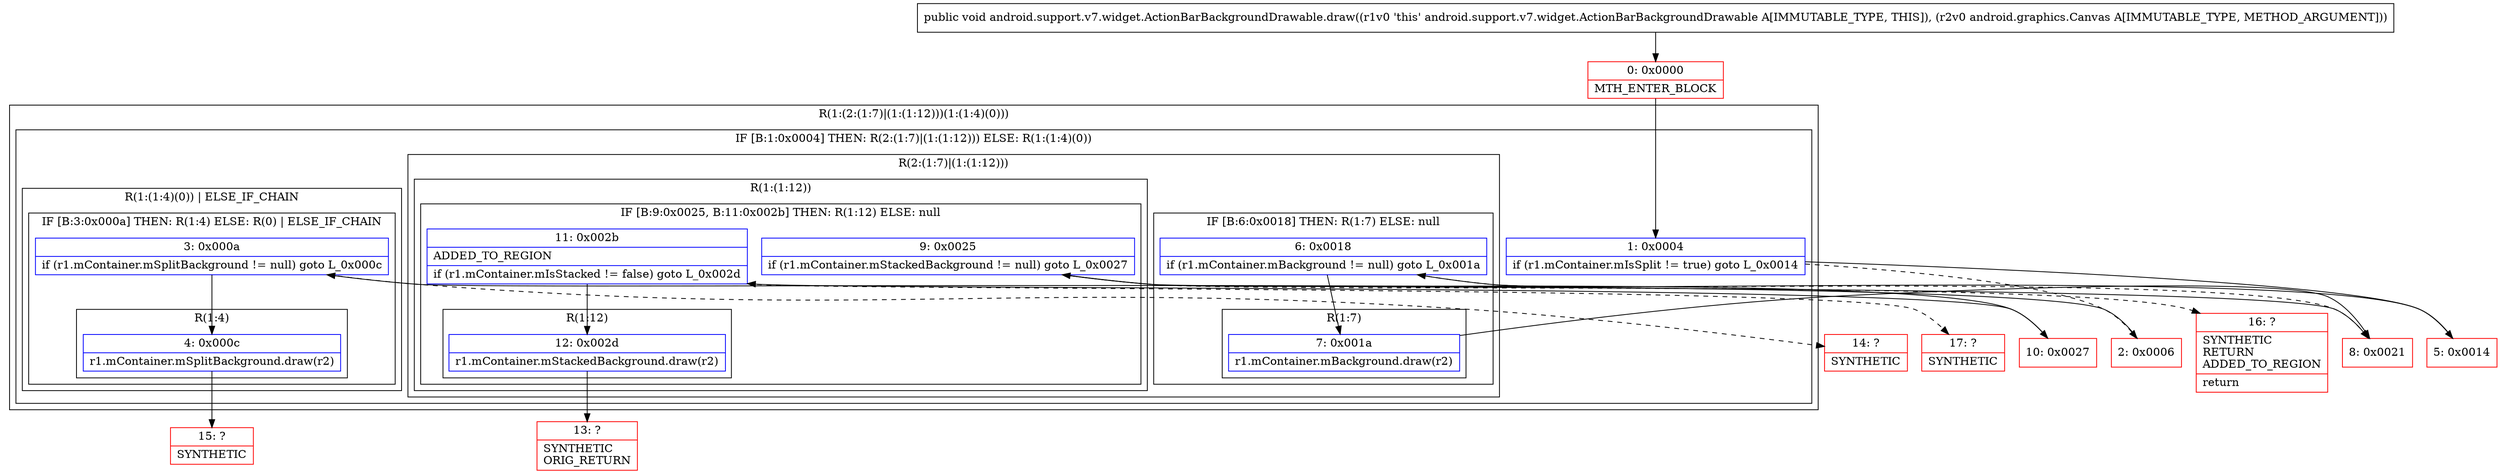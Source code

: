 digraph "CFG forandroid.support.v7.widget.ActionBarBackgroundDrawable.draw(Landroid\/graphics\/Canvas;)V" {
subgraph cluster_Region_341105555 {
label = "R(1:(2:(1:7)|(1:(1:12)))(1:(1:4)(0)))";
node [shape=record,color=blue];
subgraph cluster_IfRegion_492135319 {
label = "IF [B:1:0x0004] THEN: R(2:(1:7)|(1:(1:12))) ELSE: R(1:(1:4)(0))";
node [shape=record,color=blue];
Node_1 [shape=record,label="{1\:\ 0x0004|if (r1.mContainer.mIsSplit != true) goto L_0x0014\l}"];
subgraph cluster_Region_655835349 {
label = "R(2:(1:7)|(1:(1:12)))";
node [shape=record,color=blue];
subgraph cluster_IfRegion_1479859359 {
label = "IF [B:6:0x0018] THEN: R(1:7) ELSE: null";
node [shape=record,color=blue];
Node_6 [shape=record,label="{6\:\ 0x0018|if (r1.mContainer.mBackground != null) goto L_0x001a\l}"];
subgraph cluster_Region_1787698249 {
label = "R(1:7)";
node [shape=record,color=blue];
Node_7 [shape=record,label="{7\:\ 0x001a|r1.mContainer.mBackground.draw(r2)\l}"];
}
}
subgraph cluster_Region_1550943060 {
label = "R(1:(1:12))";
node [shape=record,color=blue];
subgraph cluster_IfRegion_1098736103 {
label = "IF [B:9:0x0025, B:11:0x002b] THEN: R(1:12) ELSE: null";
node [shape=record,color=blue];
Node_9 [shape=record,label="{9\:\ 0x0025|if (r1.mContainer.mStackedBackground != null) goto L_0x0027\l}"];
Node_11 [shape=record,label="{11\:\ 0x002b|ADDED_TO_REGION\l|if (r1.mContainer.mIsStacked != false) goto L_0x002d\l}"];
subgraph cluster_Region_1062440307 {
label = "R(1:12)";
node [shape=record,color=blue];
Node_12 [shape=record,label="{12\:\ 0x002d|r1.mContainer.mStackedBackground.draw(r2)\l}"];
}
}
}
}
subgraph cluster_Region_623227524 {
label = "R(1:(1:4)(0)) | ELSE_IF_CHAIN\l";
node [shape=record,color=blue];
subgraph cluster_IfRegion_1964965463 {
label = "IF [B:3:0x000a] THEN: R(1:4) ELSE: R(0) | ELSE_IF_CHAIN\l";
node [shape=record,color=blue];
Node_3 [shape=record,label="{3\:\ 0x000a|if (r1.mContainer.mSplitBackground != null) goto L_0x000c\l}"];
subgraph cluster_Region_1598479178 {
label = "R(1:4)";
node [shape=record,color=blue];
Node_4 [shape=record,label="{4\:\ 0x000c|r1.mContainer.mSplitBackground.draw(r2)\l}"];
}
subgraph cluster_Region_2094923204 {
label = "R(0)";
node [shape=record,color=blue];
}
}
}
}
}
Node_0 [shape=record,color=red,label="{0\:\ 0x0000|MTH_ENTER_BLOCK\l}"];
Node_2 [shape=record,color=red,label="{2\:\ 0x0006}"];
Node_5 [shape=record,color=red,label="{5\:\ 0x0014}"];
Node_8 [shape=record,color=red,label="{8\:\ 0x0021}"];
Node_10 [shape=record,color=red,label="{10\:\ 0x0027}"];
Node_13 [shape=record,color=red,label="{13\:\ ?|SYNTHETIC\lORIG_RETURN\l}"];
Node_14 [shape=record,color=red,label="{14\:\ ?|SYNTHETIC\l}"];
Node_15 [shape=record,color=red,label="{15\:\ ?|SYNTHETIC\l}"];
Node_16 [shape=record,color=red,label="{16\:\ ?|SYNTHETIC\lRETURN\lADDED_TO_REGION\l|return\l}"];
Node_17 [shape=record,color=red,label="{17\:\ ?|SYNTHETIC\l}"];
MethodNode[shape=record,label="{public void android.support.v7.widget.ActionBarBackgroundDrawable.draw((r1v0 'this' android.support.v7.widget.ActionBarBackgroundDrawable A[IMMUTABLE_TYPE, THIS]), (r2v0 android.graphics.Canvas A[IMMUTABLE_TYPE, METHOD_ARGUMENT])) }"];
MethodNode -> Node_0;
Node_1 -> Node_2[style=dashed];
Node_1 -> Node_5;
Node_6 -> Node_7;
Node_6 -> Node_8[style=dashed];
Node_7 -> Node_8;
Node_9 -> Node_10;
Node_9 -> Node_16[style=dashed];
Node_11 -> Node_12;
Node_11 -> Node_17[style=dashed];
Node_12 -> Node_13;
Node_3 -> Node_4;
Node_3 -> Node_14[style=dashed];
Node_4 -> Node_15;
Node_0 -> Node_1;
Node_2 -> Node_3;
Node_5 -> Node_6;
Node_8 -> Node_9;
Node_10 -> Node_11;
}


